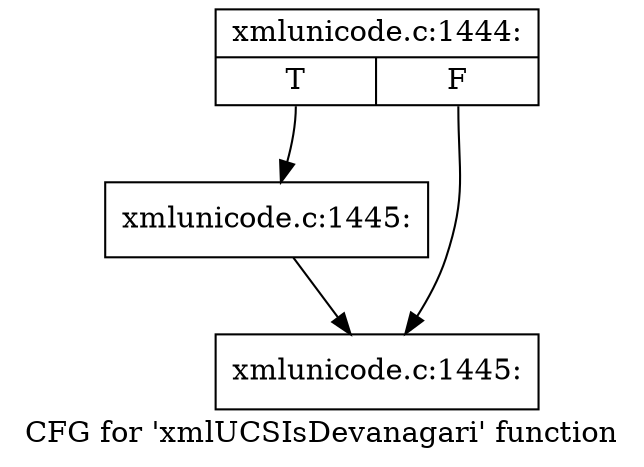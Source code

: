 digraph "CFG for 'xmlUCSIsDevanagari' function" {
	label="CFG for 'xmlUCSIsDevanagari' function";

	Node0x4e30bf0 [shape=record,label="{xmlunicode.c:1444:|{<s0>T|<s1>F}}"];
	Node0x4e30bf0:s0 -> Node0x4e31180;
	Node0x4e30bf0:s1 -> Node0x4e31130;
	Node0x4e31180 [shape=record,label="{xmlunicode.c:1445:}"];
	Node0x4e31180 -> Node0x4e31130;
	Node0x4e31130 [shape=record,label="{xmlunicode.c:1445:}"];
}
